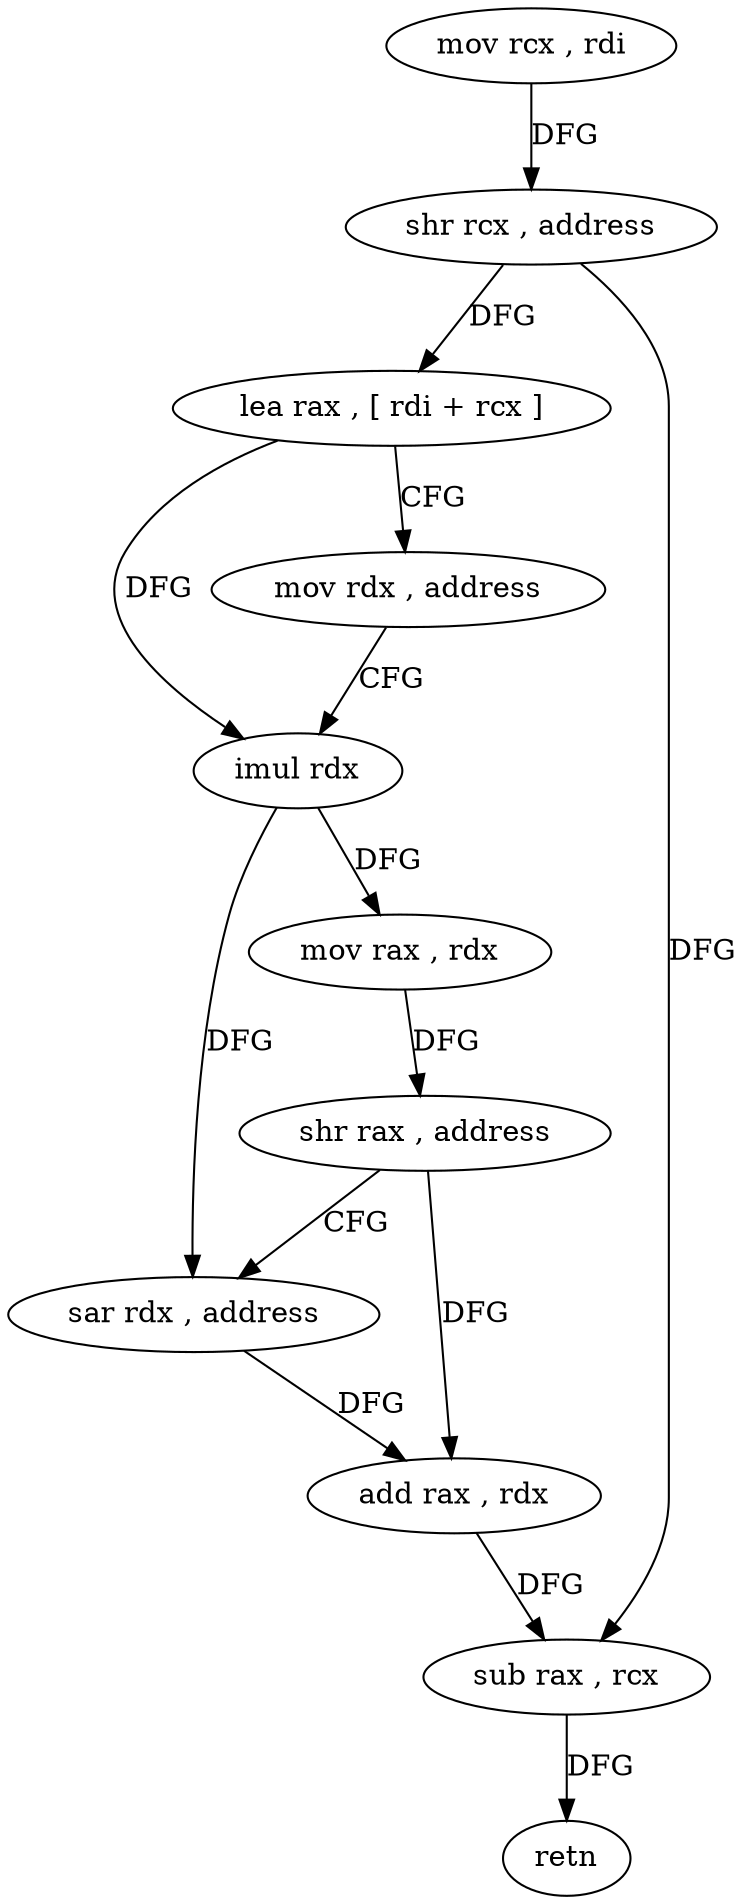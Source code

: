 digraph "func" {
"4217920" [label = "mov rcx , rdi" ]
"4217923" [label = "shr rcx , address" ]
"4217927" [label = "lea rax , [ rdi + rcx ]" ]
"4217931" [label = "mov rdx , address" ]
"4217941" [label = "imul rdx" ]
"4217944" [label = "mov rax , rdx" ]
"4217947" [label = "shr rax , address" ]
"4217951" [label = "sar rdx , address" ]
"4217955" [label = "add rax , rdx" ]
"4217958" [label = "sub rax , rcx" ]
"4217961" [label = "retn" ]
"4217920" -> "4217923" [ label = "DFG" ]
"4217923" -> "4217927" [ label = "DFG" ]
"4217923" -> "4217958" [ label = "DFG" ]
"4217927" -> "4217931" [ label = "CFG" ]
"4217927" -> "4217941" [ label = "DFG" ]
"4217931" -> "4217941" [ label = "CFG" ]
"4217941" -> "4217944" [ label = "DFG" ]
"4217941" -> "4217951" [ label = "DFG" ]
"4217944" -> "4217947" [ label = "DFG" ]
"4217947" -> "4217951" [ label = "CFG" ]
"4217947" -> "4217955" [ label = "DFG" ]
"4217951" -> "4217955" [ label = "DFG" ]
"4217955" -> "4217958" [ label = "DFG" ]
"4217958" -> "4217961" [ label = "DFG" ]
}
